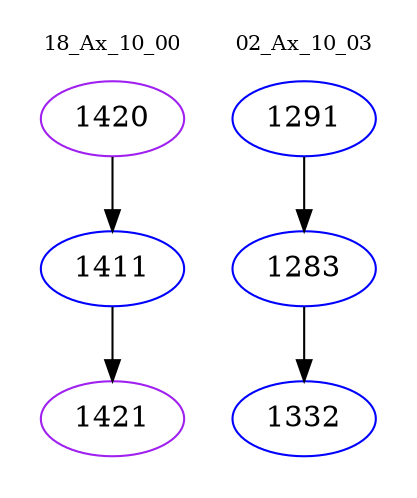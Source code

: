 digraph{
subgraph cluster_0 {
color = white
label = "18_Ax_10_00";
fontsize=10;
T0_1420 [label="1420", color="purple"]
T0_1420 -> T0_1411 [color="black"]
T0_1411 [label="1411", color="blue"]
T0_1411 -> T0_1421 [color="black"]
T0_1421 [label="1421", color="purple"]
}
subgraph cluster_1 {
color = white
label = "02_Ax_10_03";
fontsize=10;
T1_1291 [label="1291", color="blue"]
T1_1291 -> T1_1283 [color="black"]
T1_1283 [label="1283", color="blue"]
T1_1283 -> T1_1332 [color="black"]
T1_1332 [label="1332", color="blue"]
}
}
